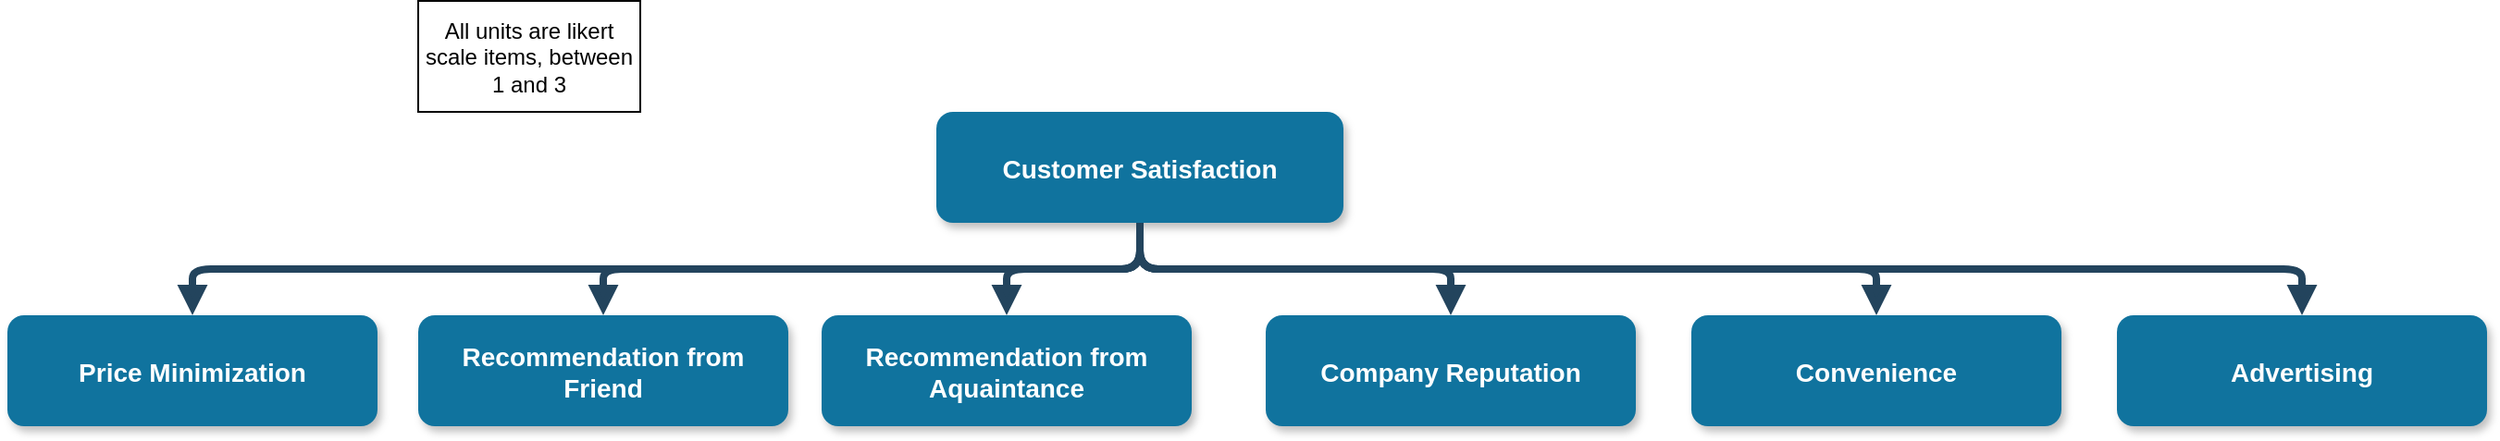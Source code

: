 <mxfile version="14.4.2" type="device"><diagram name="Page-1" id="97916047-d0de-89f5-080d-49f4d83e522f"><mxGraphModel dx="1574" dy="1166" grid="1" gridSize="10" guides="1" tooltips="1" connect="1" arrows="1" fold="1" page="1" pageScale="1.5" pageWidth="1169" pageHeight="827" background="#ffffff" math="0" shadow="0"><root><mxCell id="0"/><mxCell id="1" parent="0"/><mxCell id="3" value="Customer Satisfaction" style="rounded=1;fillColor=#10739E;strokeColor=none;shadow=1;gradientColor=none;fontStyle=1;fontColor=#FFFFFF;fontSize=14;" parent="1" vertex="1"><mxGeometry x="662" y="345.5" width="220" height="60" as="geometry"/></mxCell><mxCell id="4" value="Price Minimization" style="rounded=1;fillColor=#10739E;strokeColor=none;shadow=1;gradientColor=none;fontStyle=1;fontColor=#FFFFFF;fontSize=14;" parent="1" vertex="1"><mxGeometry x="160" y="455.5" width="200" height="60" as="geometry"/></mxCell><mxCell id="5" value="Recommendation from&#10;Friend" style="rounded=1;fillColor=#10739E;strokeColor=none;shadow=1;gradientColor=none;fontStyle=1;fontColor=#FFFFFF;fontSize=14;" parent="1" vertex="1"><mxGeometry x="382" y="455.5" width="200" height="60" as="geometry"/></mxCell><mxCell id="6" value="Company Reputation" style="rounded=1;fillColor=#10739E;strokeColor=none;shadow=1;gradientColor=none;fontStyle=1;fontColor=#FFFFFF;fontSize=14;" parent="1" vertex="1"><mxGeometry x="840" y="455.5" width="200" height="60" as="geometry"/></mxCell><mxCell id="30" value="" style="edgeStyle=elbowEdgeStyle;elbow=vertical;strokeWidth=4;endArrow=block;endFill=1;fontStyle=1;strokeColor=#23445D;" parent="1" source="3" target="5" edge="1"><mxGeometry x="22" y="165.5" width="100" height="100" as="geometry"><mxPoint x="22" y="265.5" as="sourcePoint"/><mxPoint x="122" y="165.5" as="targetPoint"/></mxGeometry></mxCell><mxCell id="31" value="" style="edgeStyle=elbowEdgeStyle;elbow=vertical;strokeWidth=4;endArrow=block;endFill=1;fontStyle=1;strokeColor=#23445D;" parent="1" source="3" target="4" edge="1"><mxGeometry x="22" y="165.5" width="100" height="100" as="geometry"><mxPoint x="22" y="265.5" as="sourcePoint"/><mxPoint x="122" y="165.5" as="targetPoint"/></mxGeometry></mxCell><mxCell id="32" value="" style="edgeStyle=elbowEdgeStyle;elbow=vertical;strokeWidth=4;endArrow=block;endFill=1;fontStyle=1;strokeColor=#23445D;" parent="1" source="3" target="6" edge="1"><mxGeometry x="22" y="165.5" width="100" height="100" as="geometry"><mxPoint x="22" y="265.5" as="sourcePoint"/><mxPoint x="122" y="165.5" as="targetPoint"/></mxGeometry></mxCell><mxCell id="IYDHhF-tO3qpNC1_F8sK-56" value="" style="edgeStyle=elbowEdgeStyle;elbow=vertical;strokeWidth=4;endArrow=block;endFill=1;fontStyle=1;strokeColor=#23445D;exitX=0.5;exitY=1;exitDx=0;exitDy=0;entryX=0.5;entryY=0;entryDx=0;entryDy=0;" parent="1" source="3" target="IYDHhF-tO3qpNC1_F8sK-57" edge="1"><mxGeometry x="32" y="175.5" width="100" height="100" as="geometry"><mxPoint x="782" y="415.5" as="sourcePoint"/><mxPoint x="1240" y="450" as="targetPoint"/></mxGeometry></mxCell><mxCell id="IYDHhF-tO3qpNC1_F8sK-57" value="Convenience" style="rounded=1;fillColor=#10739E;strokeColor=none;shadow=1;gradientColor=none;fontStyle=1;fontColor=#FFFFFF;fontSize=14;" parent="1" vertex="1"><mxGeometry x="1070" y="455.5" width="200" height="60" as="geometry"/></mxCell><mxCell id="IYDHhF-tO3qpNC1_F8sK-58" value="" style="edgeStyle=elbowEdgeStyle;elbow=vertical;strokeWidth=4;endArrow=block;endFill=1;fontStyle=1;strokeColor=#23445D;exitX=0.5;exitY=1;exitDx=0;exitDy=0;entryX=0.5;entryY=0;entryDx=0;entryDy=0;" parent="1" source="3" target="IYDHhF-tO3qpNC1_F8sK-59" edge="1"><mxGeometry x="42" y="185.5" width="100" height="100" as="geometry"><mxPoint x="782" y="415.5" as="sourcePoint"/><mxPoint x="1430" y="450" as="targetPoint"/></mxGeometry></mxCell><mxCell id="IYDHhF-tO3qpNC1_F8sK-59" value="Advertising" style="rounded=1;fillColor=#10739E;strokeColor=none;shadow=1;gradientColor=none;fontStyle=1;fontColor=#FFFFFF;fontSize=14;" parent="1" vertex="1"><mxGeometry x="1300" y="455.5" width="200" height="60" as="geometry"/></mxCell><mxCell id="IYDHhF-tO3qpNC1_F8sK-60" value="All units are likert scale items, between 1 and 3" style="rounded=0;whiteSpace=wrap;html=1;" parent="1" vertex="1"><mxGeometry x="382" y="285.5" width="120" height="60" as="geometry"/></mxCell><mxCell id="8JEBU56pAk5oe28AwqSB-32" value="" style="edgeStyle=elbowEdgeStyle;elbow=vertical;strokeWidth=4;endArrow=block;endFill=1;fontStyle=1;strokeColor=#23445D;entryX=0.5;entryY=0;entryDx=0;entryDy=0;" edge="1" parent="1" source="3" target="8JEBU56pAk5oe28AwqSB-33"><mxGeometry x="10" y="175.5" width="100" height="100" as="geometry"><mxPoint x="760" y="415.5" as="sourcePoint"/><mxPoint x="630" y="465.5" as="targetPoint"/></mxGeometry></mxCell><mxCell id="8JEBU56pAk5oe28AwqSB-33" value="Recommendation from &#10;Aquaintance" style="rounded=1;fillColor=#10739E;strokeColor=none;shadow=1;gradientColor=none;fontStyle=1;fontColor=#FFFFFF;fontSize=14;" vertex="1" parent="1"><mxGeometry x="600" y="455.5" width="200" height="60" as="geometry"/></mxCell></root></mxGraphModel></diagram></mxfile>